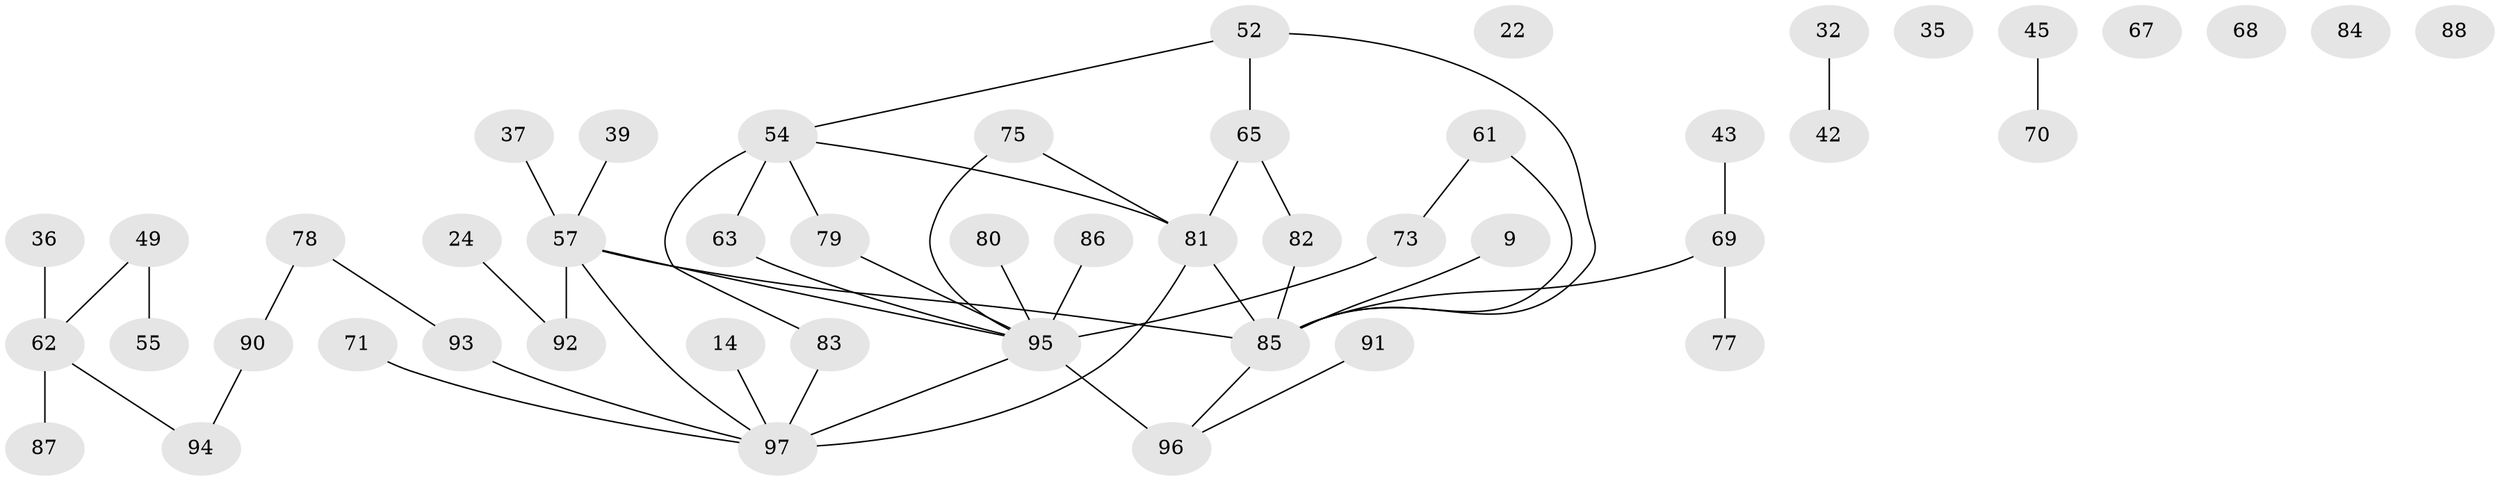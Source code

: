 // original degree distribution, {3: 0.17525773195876287, 2: 0.3402061855670103, 1: 0.24742268041237114, 4: 0.10309278350515463, 5: 0.061855670103092786, 0: 0.061855670103092786, 9: 0.010309278350515464}
// Generated by graph-tools (version 1.1) at 2025/39/03/09/25 04:39:43]
// undirected, 48 vertices, 50 edges
graph export_dot {
graph [start="1"]
  node [color=gray90,style=filled];
  9;
  14;
  22;
  24;
  32;
  35;
  36;
  37;
  39;
  42;
  43;
  45;
  49;
  52;
  54 [super="+8"];
  55;
  57 [super="+28+33"];
  61;
  62;
  63 [super="+27"];
  65 [super="+48"];
  67;
  68;
  69 [super="+7+12"];
  70;
  71;
  73 [super="+4"];
  75 [super="+50"];
  77;
  78;
  79;
  80;
  81 [super="+66"];
  82;
  83 [super="+26+44"];
  84;
  85 [super="+38+40"];
  86;
  87;
  88;
  90 [super="+16+31+6"];
  91;
  92 [super="+20"];
  93;
  94;
  95 [super="+76+74"];
  96 [super="+18+21+29"];
  97 [super="+5+58+30+53+56+89"];
  9 -- 85;
  14 -- 97;
  24 -- 92;
  32 -- 42;
  36 -- 62;
  37 -- 57;
  39 -- 57;
  43 -- 69;
  45 -- 70;
  49 -- 55;
  49 -- 62;
  52 -- 65 [weight=2];
  52 -- 54;
  52 -- 85;
  54 -- 79;
  54 -- 63;
  54 -- 81;
  54 -- 83 [weight=2];
  57 -- 95;
  57 -- 92 [weight=3];
  57 -- 85;
  57 -- 97;
  61 -- 85;
  61 -- 73;
  62 -- 87;
  62 -- 94;
  63 -- 95;
  65 -- 82;
  65 -- 81;
  69 -- 77;
  69 -- 85;
  71 -- 97 [weight=2];
  73 -- 95;
  75 -- 81;
  75 -- 95;
  78 -- 90;
  78 -- 93;
  79 -- 95;
  80 -- 95;
  81 -- 97;
  81 -- 85;
  82 -- 85;
  83 -- 97 [weight=3];
  85 -- 96 [weight=2];
  86 -- 95 [weight=2];
  90 -- 94;
  91 -- 96;
  93 -- 97;
  95 -- 96 [weight=3];
  95 -- 97;
}
